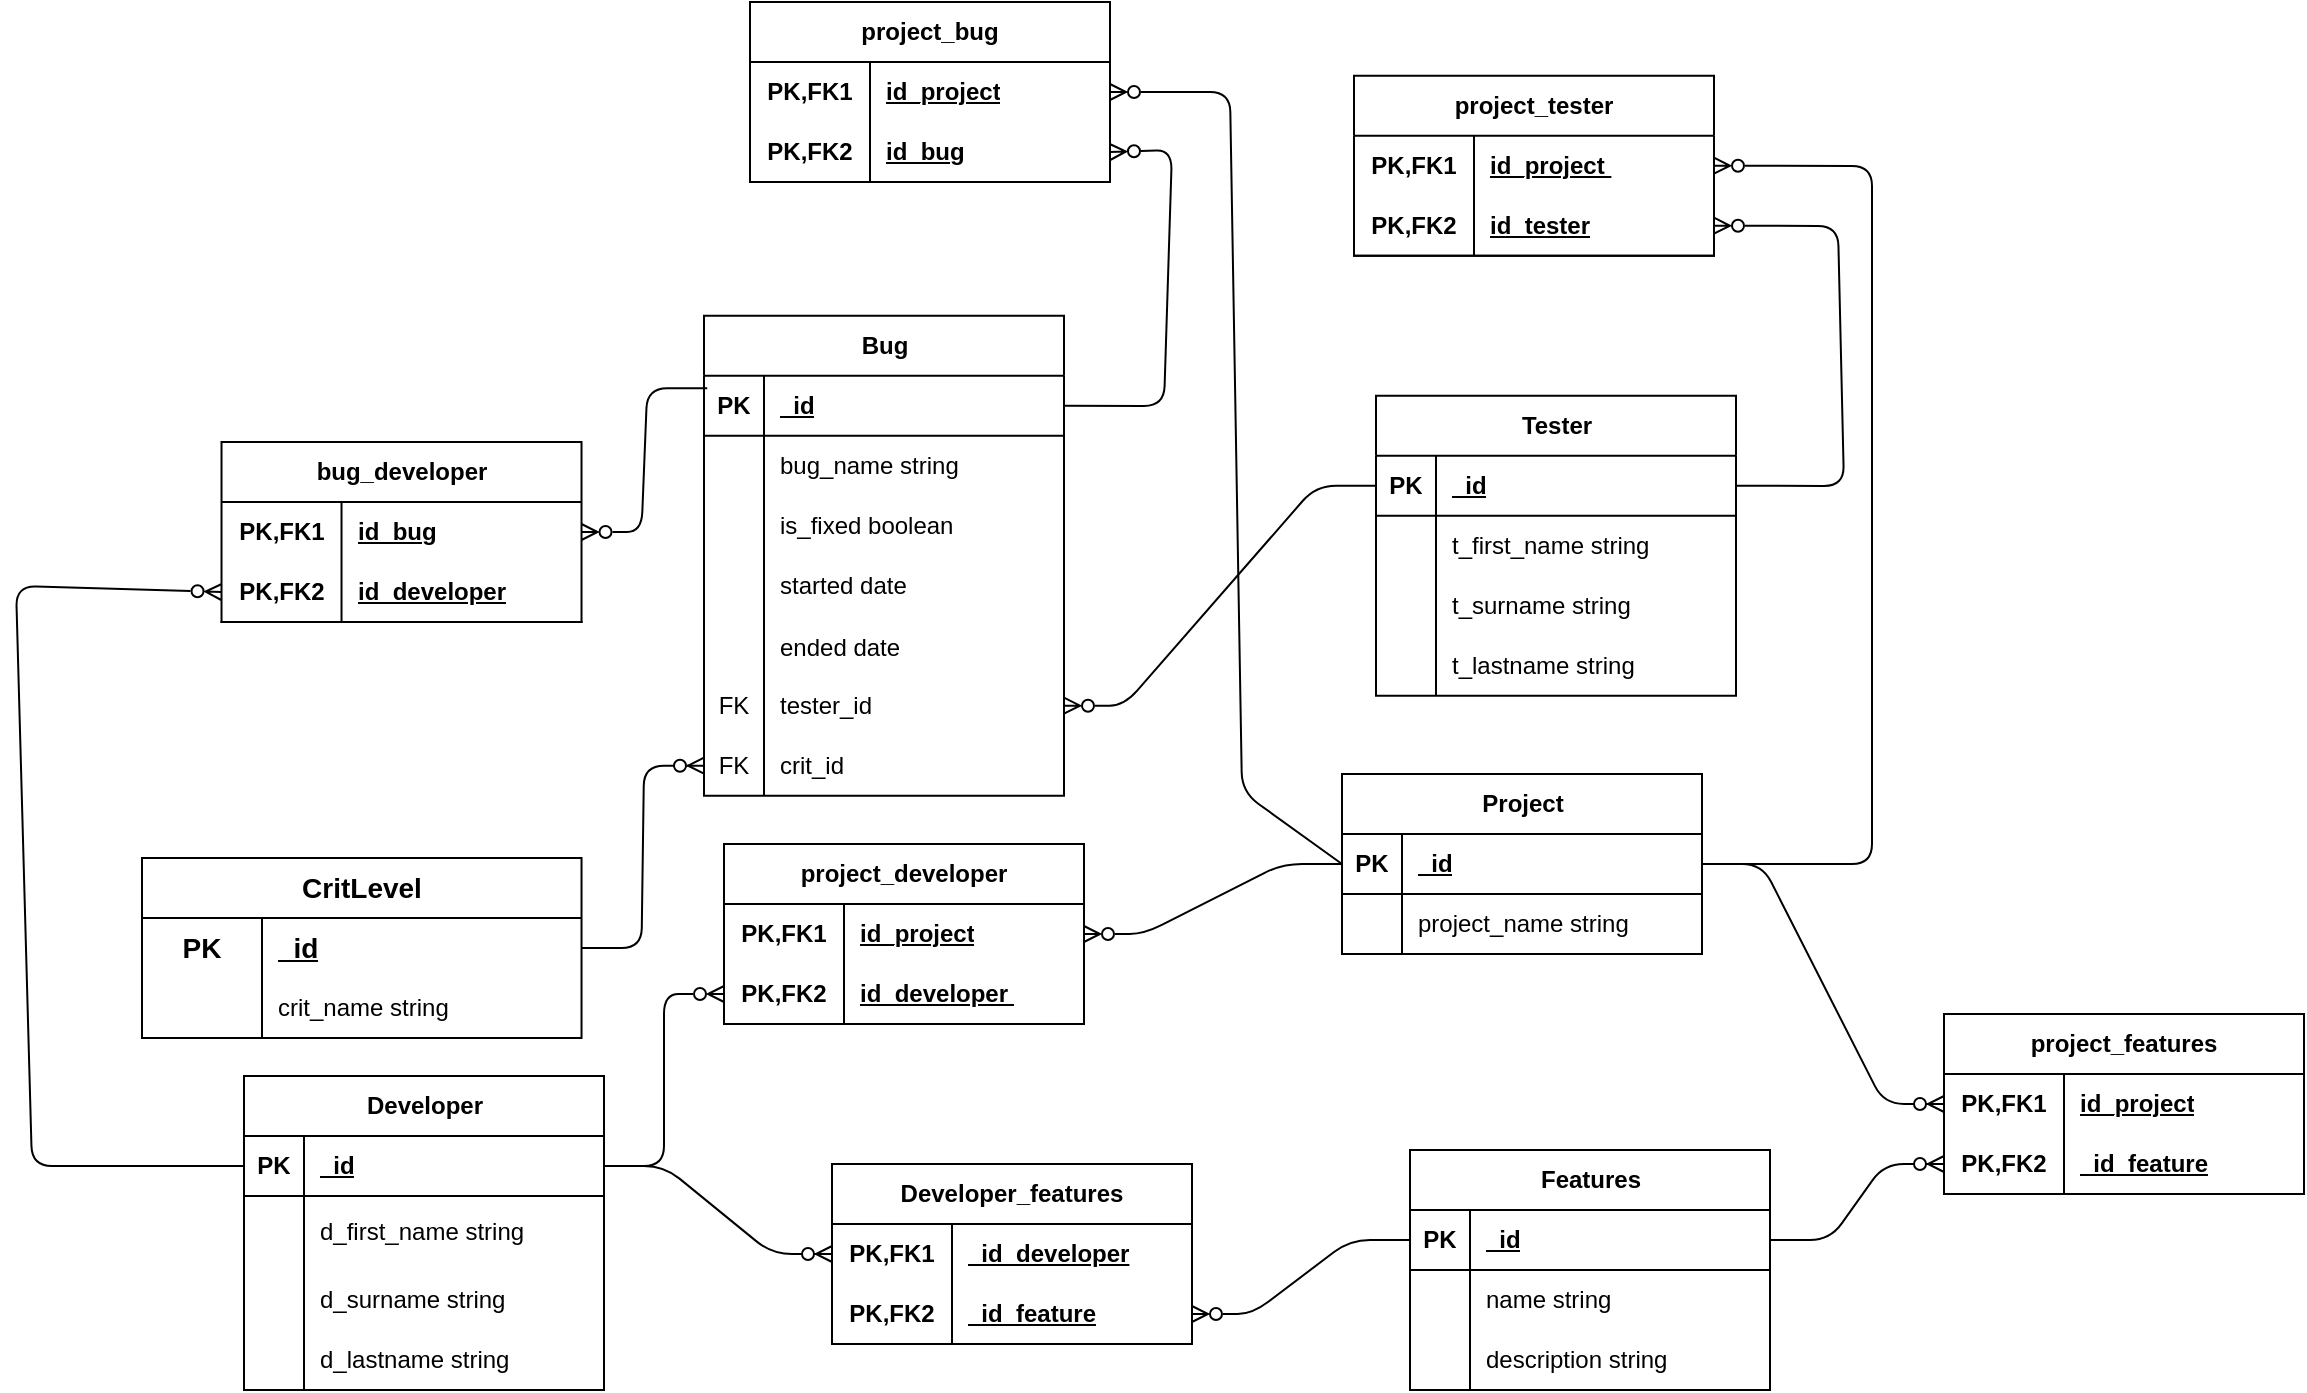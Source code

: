 <mxfile version="23.1.5" type="device">
  <diagram id="R2lEEEUBdFMjLlhIrx00" name="Page-1">
    <mxGraphModel dx="2243" dy="758" grid="0" gridSize="11" guides="1" tooltips="1" connect="1" arrows="1" fold="1" page="1" pageScale="1" pageWidth="850" pageHeight="1100" math="0" shadow="0" extFonts="Permanent Marker^https://fonts.googleapis.com/css?family=Permanent+Marker">
      <root>
        <mxCell id="0" />
        <mxCell id="1" parent="0" />
        <mxCell id="MAnXdEzQtuogghZs_MTk-24" value="Project" style="shape=table;startSize=30;container=1;collapsible=1;childLayout=tableLayout;fixedRows=1;rowLines=0;fontStyle=1;align=center;resizeLast=1;html=1;" parent="1" vertex="1">
          <mxGeometry x="549" y="1192.997" width="180" height="90" as="geometry" />
        </mxCell>
        <mxCell id="MAnXdEzQtuogghZs_MTk-25" value="" style="shape=tableRow;horizontal=0;startSize=0;swimlaneHead=0;swimlaneBody=0;fillColor=none;collapsible=0;dropTarget=0;points=[[0,0.5],[1,0.5]];portConstraint=eastwest;top=0;left=0;right=0;bottom=1;" parent="MAnXdEzQtuogghZs_MTk-24" vertex="1">
          <mxGeometry y="30" width="180" height="30" as="geometry" />
        </mxCell>
        <mxCell id="MAnXdEzQtuogghZs_MTk-26" value="PK" style="shape=partialRectangle;connectable=0;fillColor=none;top=0;left=0;bottom=0;right=0;fontStyle=1;overflow=hidden;whiteSpace=wrap;html=1;" parent="MAnXdEzQtuogghZs_MTk-25" vertex="1">
          <mxGeometry width="30" height="30" as="geometry">
            <mxRectangle width="30" height="30" as="alternateBounds" />
          </mxGeometry>
        </mxCell>
        <mxCell id="MAnXdEzQtuogghZs_MTk-27" value="_id" style="shape=partialRectangle;connectable=0;fillColor=none;top=0;left=0;bottom=0;right=0;align=left;spacingLeft=6;fontStyle=5;overflow=hidden;whiteSpace=wrap;html=1;" parent="MAnXdEzQtuogghZs_MTk-25" vertex="1">
          <mxGeometry x="30" width="150" height="30" as="geometry">
            <mxRectangle width="150" height="30" as="alternateBounds" />
          </mxGeometry>
        </mxCell>
        <mxCell id="MAnXdEzQtuogghZs_MTk-28" value="" style="shape=tableRow;horizontal=0;startSize=0;swimlaneHead=0;swimlaneBody=0;fillColor=none;collapsible=0;dropTarget=0;points=[[0,0.5],[1,0.5]];portConstraint=eastwest;top=0;left=0;right=0;bottom=0;" parent="MAnXdEzQtuogghZs_MTk-24" vertex="1">
          <mxGeometry y="60" width="180" height="30" as="geometry" />
        </mxCell>
        <mxCell id="MAnXdEzQtuogghZs_MTk-29" value="" style="shape=partialRectangle;connectable=0;fillColor=none;top=0;left=0;bottom=0;right=0;editable=1;overflow=hidden;whiteSpace=wrap;html=1;" parent="MAnXdEzQtuogghZs_MTk-28" vertex="1">
          <mxGeometry width="30" height="30" as="geometry">
            <mxRectangle width="30" height="30" as="alternateBounds" />
          </mxGeometry>
        </mxCell>
        <mxCell id="MAnXdEzQtuogghZs_MTk-30" value="project_name string" style="shape=partialRectangle;connectable=0;fillColor=none;top=0;left=0;bottom=0;right=0;align=left;spacingLeft=6;overflow=hidden;whiteSpace=wrap;html=1;" parent="MAnXdEzQtuogghZs_MTk-28" vertex="1">
          <mxGeometry x="30" width="150" height="30" as="geometry">
            <mxRectangle width="150" height="30" as="alternateBounds" />
          </mxGeometry>
        </mxCell>
        <mxCell id="MAnXdEzQtuogghZs_MTk-31" value="Developer" style="shape=table;startSize=30;container=1;collapsible=1;childLayout=tableLayout;fixedRows=1;rowLines=0;fontStyle=1;align=center;resizeLast=1;html=1;" parent="1" vertex="1">
          <mxGeometry y="1343.997" width="180" height="157" as="geometry" />
        </mxCell>
        <mxCell id="MAnXdEzQtuogghZs_MTk-32" value="" style="shape=tableRow;horizontal=0;startSize=0;swimlaneHead=0;swimlaneBody=0;fillColor=none;collapsible=0;dropTarget=0;points=[[0,0.5],[1,0.5]];portConstraint=eastwest;top=0;left=0;right=0;bottom=1;" parent="MAnXdEzQtuogghZs_MTk-31" vertex="1">
          <mxGeometry y="30" width="180" height="30" as="geometry" />
        </mxCell>
        <mxCell id="MAnXdEzQtuogghZs_MTk-33" value="PK" style="shape=partialRectangle;connectable=0;fillColor=none;top=0;left=0;bottom=0;right=0;fontStyle=1;overflow=hidden;whiteSpace=wrap;html=1;" parent="MAnXdEzQtuogghZs_MTk-32" vertex="1">
          <mxGeometry width="30" height="30" as="geometry">
            <mxRectangle width="30" height="30" as="alternateBounds" />
          </mxGeometry>
        </mxCell>
        <mxCell id="MAnXdEzQtuogghZs_MTk-34" value="_id" style="shape=partialRectangle;connectable=0;fillColor=none;top=0;left=0;bottom=0;right=0;align=left;spacingLeft=6;fontStyle=5;overflow=hidden;whiteSpace=wrap;html=1;" parent="MAnXdEzQtuogghZs_MTk-32" vertex="1">
          <mxGeometry x="30" width="150" height="30" as="geometry">
            <mxRectangle width="150" height="30" as="alternateBounds" />
          </mxGeometry>
        </mxCell>
        <mxCell id="MAnXdEzQtuogghZs_MTk-35" value="" style="shape=tableRow;horizontal=0;startSize=0;swimlaneHead=0;swimlaneBody=0;fillColor=none;collapsible=0;dropTarget=0;points=[[0,0.5],[1,0.5]];portConstraint=eastwest;top=0;left=0;right=0;bottom=0;" parent="MAnXdEzQtuogghZs_MTk-31" vertex="1">
          <mxGeometry y="60" width="180" height="37" as="geometry" />
        </mxCell>
        <mxCell id="MAnXdEzQtuogghZs_MTk-36" value="" style="shape=partialRectangle;connectable=0;fillColor=none;top=0;left=0;bottom=0;right=0;editable=1;overflow=hidden;whiteSpace=wrap;html=1;" parent="MAnXdEzQtuogghZs_MTk-35" vertex="1">
          <mxGeometry width="30" height="37" as="geometry">
            <mxRectangle width="30" height="37" as="alternateBounds" />
          </mxGeometry>
        </mxCell>
        <mxCell id="MAnXdEzQtuogghZs_MTk-37" value="d_first_name string" style="shape=partialRectangle;connectable=0;fillColor=none;top=0;left=0;bottom=0;right=0;align=left;spacingLeft=6;overflow=hidden;whiteSpace=wrap;html=1;" parent="MAnXdEzQtuogghZs_MTk-35" vertex="1">
          <mxGeometry x="30" width="150" height="37" as="geometry">
            <mxRectangle width="150" height="37" as="alternateBounds" />
          </mxGeometry>
        </mxCell>
        <mxCell id="MAnXdEzQtuogghZs_MTk-173" value="" style="shape=tableRow;horizontal=0;startSize=0;swimlaneHead=0;swimlaneBody=0;fillColor=none;collapsible=0;dropTarget=0;points=[[0,0.5],[1,0.5]];portConstraint=eastwest;top=0;left=0;right=0;bottom=0;fontFamily=Helvetica;fontSize=12;fontColor=default;" parent="MAnXdEzQtuogghZs_MTk-31" vertex="1">
          <mxGeometry y="97" width="180" height="30" as="geometry" />
        </mxCell>
        <mxCell id="MAnXdEzQtuogghZs_MTk-174" value="" style="shape=partialRectangle;connectable=0;fillColor=none;top=0;left=0;bottom=0;right=0;fontStyle=0;overflow=hidden;whiteSpace=wrap;html=1;fontFamily=Helvetica;fontSize=12;fontColor=default;" parent="MAnXdEzQtuogghZs_MTk-173" vertex="1">
          <mxGeometry width="30" height="30" as="geometry">
            <mxRectangle width="30" height="30" as="alternateBounds" />
          </mxGeometry>
        </mxCell>
        <mxCell id="MAnXdEzQtuogghZs_MTk-175" value="d_surname string" style="shape=partialRectangle;connectable=0;fillColor=none;top=0;left=0;bottom=0;right=0;align=left;spacingLeft=6;fontStyle=0;overflow=hidden;whiteSpace=wrap;html=1;fontFamily=Helvetica;fontSize=12;fontColor=default;" parent="MAnXdEzQtuogghZs_MTk-173" vertex="1">
          <mxGeometry x="30" width="150" height="30" as="geometry">
            <mxRectangle width="150" height="30" as="alternateBounds" />
          </mxGeometry>
        </mxCell>
        <mxCell id="MAnXdEzQtuogghZs_MTk-176" value="" style="shape=tableRow;horizontal=0;startSize=0;swimlaneHead=0;swimlaneBody=0;fillColor=none;collapsible=0;dropTarget=0;points=[[0,0.5],[1,0.5]];portConstraint=eastwest;top=0;left=0;right=0;bottom=0;fontFamily=Helvetica;fontSize=12;fontColor=default;" parent="MAnXdEzQtuogghZs_MTk-31" vertex="1">
          <mxGeometry y="127" width="180" height="30" as="geometry" />
        </mxCell>
        <mxCell id="MAnXdEzQtuogghZs_MTk-177" value="" style="shape=partialRectangle;connectable=0;fillColor=none;top=0;left=0;bottom=0;right=0;fontStyle=0;overflow=hidden;whiteSpace=wrap;html=1;fontFamily=Helvetica;fontSize=12;fontColor=default;" parent="MAnXdEzQtuogghZs_MTk-176" vertex="1">
          <mxGeometry width="30" height="30" as="geometry">
            <mxRectangle width="30" height="30" as="alternateBounds" />
          </mxGeometry>
        </mxCell>
        <mxCell id="MAnXdEzQtuogghZs_MTk-178" value="d_lastname string" style="shape=partialRectangle;connectable=0;fillColor=none;top=0;left=0;bottom=0;right=0;align=left;spacingLeft=6;fontStyle=0;overflow=hidden;whiteSpace=wrap;html=1;fontFamily=Helvetica;fontSize=12;fontColor=default;" parent="MAnXdEzQtuogghZs_MTk-176" vertex="1">
          <mxGeometry x="30" width="150" height="30" as="geometry">
            <mxRectangle width="150" height="30" as="alternateBounds" />
          </mxGeometry>
        </mxCell>
        <mxCell id="MAnXdEzQtuogghZs_MTk-41" value="Tester" style="shape=table;startSize=30;container=1;collapsible=1;childLayout=tableLayout;fixedRows=1;rowLines=0;fontStyle=1;align=center;resizeLast=1;html=1;" parent="1" vertex="1">
          <mxGeometry x="566" y="1003.857" width="180" height="150.071" as="geometry" />
        </mxCell>
        <mxCell id="MAnXdEzQtuogghZs_MTk-42" value="" style="shape=tableRow;horizontal=0;startSize=0;swimlaneHead=0;swimlaneBody=0;fillColor=none;collapsible=0;dropTarget=0;points=[[0,0.5],[1,0.5]];portConstraint=eastwest;top=0;left=0;right=0;bottom=1;" parent="MAnXdEzQtuogghZs_MTk-41" vertex="1">
          <mxGeometry y="30" width="180" height="30" as="geometry" />
        </mxCell>
        <mxCell id="MAnXdEzQtuogghZs_MTk-43" value="PK" style="shape=partialRectangle;connectable=0;fillColor=none;top=0;left=0;bottom=0;right=0;fontStyle=1;overflow=hidden;whiteSpace=wrap;html=1;" parent="MAnXdEzQtuogghZs_MTk-42" vertex="1">
          <mxGeometry width="30" height="30" as="geometry">
            <mxRectangle width="30" height="30" as="alternateBounds" />
          </mxGeometry>
        </mxCell>
        <mxCell id="MAnXdEzQtuogghZs_MTk-44" value="_id" style="shape=partialRectangle;connectable=0;fillColor=none;top=0;left=0;bottom=0;right=0;align=left;spacingLeft=6;fontStyle=5;overflow=hidden;whiteSpace=wrap;html=1;" parent="MAnXdEzQtuogghZs_MTk-42" vertex="1">
          <mxGeometry x="30" width="150" height="30" as="geometry">
            <mxRectangle width="150" height="30" as="alternateBounds" />
          </mxGeometry>
        </mxCell>
        <mxCell id="MAnXdEzQtuogghZs_MTk-45" value="" style="shape=tableRow;horizontal=0;startSize=0;swimlaneHead=0;swimlaneBody=0;fillColor=none;collapsible=0;dropTarget=0;points=[[0,0.5],[1,0.5]];portConstraint=eastwest;top=0;left=0;right=0;bottom=0;" parent="MAnXdEzQtuogghZs_MTk-41" vertex="1">
          <mxGeometry y="60" width="180" height="30" as="geometry" />
        </mxCell>
        <mxCell id="MAnXdEzQtuogghZs_MTk-46" value="" style="shape=partialRectangle;connectable=0;fillColor=none;top=0;left=0;bottom=0;right=0;editable=1;overflow=hidden;whiteSpace=wrap;html=1;" parent="MAnXdEzQtuogghZs_MTk-45" vertex="1">
          <mxGeometry width="30" height="30" as="geometry">
            <mxRectangle width="30" height="30" as="alternateBounds" />
          </mxGeometry>
        </mxCell>
        <mxCell id="MAnXdEzQtuogghZs_MTk-47" value="t_first_name string" style="shape=partialRectangle;connectable=0;fillColor=none;top=0;left=0;bottom=0;right=0;align=left;spacingLeft=6;overflow=hidden;whiteSpace=wrap;html=1;" parent="MAnXdEzQtuogghZs_MTk-45" vertex="1">
          <mxGeometry x="30" width="150" height="30" as="geometry">
            <mxRectangle width="150" height="30" as="alternateBounds" />
          </mxGeometry>
        </mxCell>
        <mxCell id="MAnXdEzQtuogghZs_MTk-183" value="" style="shape=tableRow;horizontal=0;startSize=0;swimlaneHead=0;swimlaneBody=0;fillColor=none;collapsible=0;dropTarget=0;points=[[0,0.5],[1,0.5]];portConstraint=eastwest;top=0;left=0;right=0;bottom=0;fontFamily=Helvetica;fontSize=12;fontColor=default;" parent="MAnXdEzQtuogghZs_MTk-41" vertex="1">
          <mxGeometry y="90" width="180" height="30" as="geometry" />
        </mxCell>
        <mxCell id="MAnXdEzQtuogghZs_MTk-184" value="" style="shape=partialRectangle;connectable=0;fillColor=none;top=0;left=0;bottom=0;right=0;fontStyle=0;overflow=hidden;whiteSpace=wrap;html=1;fontFamily=Helvetica;fontSize=12;fontColor=default;" parent="MAnXdEzQtuogghZs_MTk-183" vertex="1">
          <mxGeometry width="30" height="30" as="geometry">
            <mxRectangle width="30" height="30" as="alternateBounds" />
          </mxGeometry>
        </mxCell>
        <mxCell id="MAnXdEzQtuogghZs_MTk-185" value="t_surname string" style="shape=partialRectangle;connectable=0;fillColor=none;top=0;left=0;bottom=0;right=0;align=left;spacingLeft=6;fontStyle=0;overflow=hidden;whiteSpace=wrap;html=1;fontFamily=Helvetica;fontSize=12;fontColor=default;" parent="MAnXdEzQtuogghZs_MTk-183" vertex="1">
          <mxGeometry x="30" width="150" height="30" as="geometry">
            <mxRectangle width="150" height="30" as="alternateBounds" />
          </mxGeometry>
        </mxCell>
        <mxCell id="MAnXdEzQtuogghZs_MTk-190" value="" style="shape=tableRow;horizontal=0;startSize=0;swimlaneHead=0;swimlaneBody=0;fillColor=none;collapsible=0;dropTarget=0;points=[[0,0.5],[1,0.5]];portConstraint=eastwest;top=0;left=0;right=0;bottom=0;fontFamily=Helvetica;fontSize=12;fontColor=default;" parent="MAnXdEzQtuogghZs_MTk-41" vertex="1">
          <mxGeometry y="120" width="180" height="30" as="geometry" />
        </mxCell>
        <mxCell id="MAnXdEzQtuogghZs_MTk-191" value="" style="shape=partialRectangle;connectable=0;fillColor=none;top=0;left=0;bottom=0;right=0;fontStyle=0;overflow=hidden;whiteSpace=wrap;html=1;fontFamily=Helvetica;fontSize=12;fontColor=default;" parent="MAnXdEzQtuogghZs_MTk-190" vertex="1">
          <mxGeometry width="30" height="30" as="geometry">
            <mxRectangle width="30" height="30" as="alternateBounds" />
          </mxGeometry>
        </mxCell>
        <mxCell id="MAnXdEzQtuogghZs_MTk-192" value="t_lastname string" style="shape=partialRectangle;connectable=0;fillColor=none;top=0;left=0;bottom=0;right=0;align=left;spacingLeft=6;fontStyle=0;overflow=hidden;whiteSpace=wrap;html=1;fontFamily=Helvetica;fontSize=12;fontColor=default;" parent="MAnXdEzQtuogghZs_MTk-190" vertex="1">
          <mxGeometry x="30" width="150" height="30" as="geometry">
            <mxRectangle width="150" height="30" as="alternateBounds" />
          </mxGeometry>
        </mxCell>
        <mxCell id="MAnXdEzQtuogghZs_MTk-51" value="Bug" style="shape=table;startSize=30;container=1;collapsible=1;childLayout=tableLayout;fixedRows=1;rowLines=0;fontStyle=1;align=center;resizeLast=1;html=1;" parent="1" vertex="1">
          <mxGeometry x="230" y="963.857" width="180" height="240" as="geometry" />
        </mxCell>
        <mxCell id="MAnXdEzQtuogghZs_MTk-52" value="" style="shape=tableRow;horizontal=0;startSize=0;swimlaneHead=0;swimlaneBody=0;fillColor=none;collapsible=0;dropTarget=0;points=[[0,0.5],[1,0.5]];portConstraint=eastwest;top=0;left=0;right=0;bottom=1;" parent="MAnXdEzQtuogghZs_MTk-51" vertex="1">
          <mxGeometry y="30" width="180" height="30" as="geometry" />
        </mxCell>
        <mxCell id="MAnXdEzQtuogghZs_MTk-53" value="PK" style="shape=partialRectangle;connectable=0;fillColor=none;top=0;left=0;bottom=0;right=0;fontStyle=1;overflow=hidden;whiteSpace=wrap;html=1;" parent="MAnXdEzQtuogghZs_MTk-52" vertex="1">
          <mxGeometry width="30" height="30" as="geometry">
            <mxRectangle width="30" height="30" as="alternateBounds" />
          </mxGeometry>
        </mxCell>
        <mxCell id="MAnXdEzQtuogghZs_MTk-54" value="_id" style="shape=partialRectangle;connectable=0;fillColor=none;top=0;left=0;bottom=0;right=0;align=left;spacingLeft=6;fontStyle=5;overflow=hidden;whiteSpace=wrap;html=1;" parent="MAnXdEzQtuogghZs_MTk-52" vertex="1">
          <mxGeometry x="30" width="150" height="30" as="geometry">
            <mxRectangle width="150" height="30" as="alternateBounds" />
          </mxGeometry>
        </mxCell>
        <mxCell id="MAnXdEzQtuogghZs_MTk-55" value="" style="shape=tableRow;horizontal=0;startSize=0;swimlaneHead=0;swimlaneBody=0;fillColor=none;collapsible=0;dropTarget=0;points=[[0,0.5],[1,0.5]];portConstraint=eastwest;top=0;left=0;right=0;bottom=0;" parent="MAnXdEzQtuogghZs_MTk-51" vertex="1">
          <mxGeometry y="60" width="180" height="30" as="geometry" />
        </mxCell>
        <mxCell id="MAnXdEzQtuogghZs_MTk-56" value="" style="shape=partialRectangle;connectable=0;fillColor=none;top=0;left=0;bottom=0;right=0;editable=1;overflow=hidden;whiteSpace=wrap;html=1;" parent="MAnXdEzQtuogghZs_MTk-55" vertex="1">
          <mxGeometry width="30" height="30" as="geometry">
            <mxRectangle width="30" height="30" as="alternateBounds" />
          </mxGeometry>
        </mxCell>
        <mxCell id="MAnXdEzQtuogghZs_MTk-57" value="bug_name string" style="shape=partialRectangle;connectable=0;fillColor=none;top=0;left=0;bottom=0;right=0;align=left;spacingLeft=6;overflow=hidden;whiteSpace=wrap;html=1;" parent="MAnXdEzQtuogghZs_MTk-55" vertex="1">
          <mxGeometry x="30" width="150" height="30" as="geometry">
            <mxRectangle width="150" height="30" as="alternateBounds" />
          </mxGeometry>
        </mxCell>
        <mxCell id="MAnXdEzQtuogghZs_MTk-58" value="" style="shape=tableRow;horizontal=0;startSize=0;swimlaneHead=0;swimlaneBody=0;fillColor=none;collapsible=0;dropTarget=0;points=[[0,0.5],[1,0.5]];portConstraint=eastwest;top=0;left=0;right=0;bottom=0;" parent="MAnXdEzQtuogghZs_MTk-51" vertex="1">
          <mxGeometry y="90" width="180" height="30" as="geometry" />
        </mxCell>
        <mxCell id="MAnXdEzQtuogghZs_MTk-59" value="" style="shape=partialRectangle;connectable=0;fillColor=none;top=0;left=0;bottom=0;right=0;editable=1;overflow=hidden;whiteSpace=wrap;html=1;" parent="MAnXdEzQtuogghZs_MTk-58" vertex="1">
          <mxGeometry width="30" height="30" as="geometry">
            <mxRectangle width="30" height="30" as="alternateBounds" />
          </mxGeometry>
        </mxCell>
        <mxCell id="MAnXdEzQtuogghZs_MTk-60" value="is_fixed boolean" style="shape=partialRectangle;connectable=0;fillColor=none;top=0;left=0;bottom=0;right=0;align=left;spacingLeft=6;overflow=hidden;whiteSpace=wrap;html=1;" parent="MAnXdEzQtuogghZs_MTk-58" vertex="1">
          <mxGeometry x="30" width="150" height="30" as="geometry">
            <mxRectangle width="150" height="30" as="alternateBounds" />
          </mxGeometry>
        </mxCell>
        <mxCell id="MAnXdEzQtuogghZs_MTk-61" value="" style="shape=tableRow;horizontal=0;startSize=0;swimlaneHead=0;swimlaneBody=0;fillColor=none;collapsible=0;dropTarget=0;points=[[0,0.5],[1,0.5]];portConstraint=eastwest;top=0;left=0;right=0;bottom=0;" parent="MAnXdEzQtuogghZs_MTk-51" vertex="1">
          <mxGeometry y="120" width="180" height="30" as="geometry" />
        </mxCell>
        <mxCell id="MAnXdEzQtuogghZs_MTk-62" value="" style="shape=partialRectangle;connectable=0;fillColor=none;top=0;left=0;bottom=0;right=0;editable=1;overflow=hidden;whiteSpace=wrap;html=1;" parent="MAnXdEzQtuogghZs_MTk-61" vertex="1">
          <mxGeometry width="30" height="30" as="geometry">
            <mxRectangle width="30" height="30" as="alternateBounds" />
          </mxGeometry>
        </mxCell>
        <mxCell id="MAnXdEzQtuogghZs_MTk-63" value="started date" style="shape=partialRectangle;connectable=0;fillColor=none;top=0;left=0;bottom=0;right=0;align=left;spacingLeft=6;overflow=hidden;whiteSpace=wrap;html=1;" parent="MAnXdEzQtuogghZs_MTk-61" vertex="1">
          <mxGeometry x="30" width="150" height="30" as="geometry">
            <mxRectangle width="150" height="30" as="alternateBounds" />
          </mxGeometry>
        </mxCell>
        <mxCell id="MAnXdEzQtuogghZs_MTk-64" value="" style="shape=tableRow;horizontal=0;startSize=0;swimlaneHead=0;swimlaneBody=0;fillColor=none;collapsible=0;dropTarget=0;points=[[0,0.5],[1,0.5]];portConstraint=eastwest;top=0;left=0;right=0;bottom=0;" parent="MAnXdEzQtuogghZs_MTk-51" vertex="1">
          <mxGeometry y="150" width="180" height="30" as="geometry" />
        </mxCell>
        <mxCell id="MAnXdEzQtuogghZs_MTk-65" value="" style="shape=partialRectangle;connectable=0;fillColor=none;top=0;left=0;bottom=0;right=0;editable=1;overflow=hidden;" parent="MAnXdEzQtuogghZs_MTk-64" vertex="1">
          <mxGeometry width="30" height="30" as="geometry">
            <mxRectangle width="30" height="30" as="alternateBounds" />
          </mxGeometry>
        </mxCell>
        <mxCell id="MAnXdEzQtuogghZs_MTk-66" value="ended date" style="shape=partialRectangle;connectable=0;fillColor=none;top=0;left=0;bottom=0;right=0;align=left;spacingLeft=6;overflow=hidden;" parent="MAnXdEzQtuogghZs_MTk-64" vertex="1">
          <mxGeometry x="30" width="150" height="30" as="geometry">
            <mxRectangle width="150" height="30" as="alternateBounds" />
          </mxGeometry>
        </mxCell>
        <mxCell id="MAnXdEzQtuogghZs_MTk-67" value="" style="shape=tableRow;horizontal=0;startSize=0;swimlaneHead=0;swimlaneBody=0;fillColor=none;collapsible=0;dropTarget=0;points=[[0,0.5],[1,0.5]];portConstraint=eastwest;top=0;left=0;right=0;bottom=0;" parent="MAnXdEzQtuogghZs_MTk-51" vertex="1">
          <mxGeometry y="180" width="180" height="30" as="geometry" />
        </mxCell>
        <mxCell id="MAnXdEzQtuogghZs_MTk-68" value="FK" style="shape=partialRectangle;connectable=0;fillColor=none;top=0;left=0;bottom=0;right=0;fontStyle=0;overflow=hidden;whiteSpace=wrap;html=1;" parent="MAnXdEzQtuogghZs_MTk-67" vertex="1">
          <mxGeometry width="30" height="30" as="geometry">
            <mxRectangle width="30" height="30" as="alternateBounds" />
          </mxGeometry>
        </mxCell>
        <mxCell id="MAnXdEzQtuogghZs_MTk-69" value="tester_id" style="shape=partialRectangle;connectable=0;fillColor=none;top=0;left=0;bottom=0;right=0;align=left;spacingLeft=6;fontStyle=0;overflow=hidden;whiteSpace=wrap;html=1;" parent="MAnXdEzQtuogghZs_MTk-67" vertex="1">
          <mxGeometry x="30" width="150" height="30" as="geometry">
            <mxRectangle width="150" height="30" as="alternateBounds" />
          </mxGeometry>
        </mxCell>
        <mxCell id="MAnXdEzQtuogghZs_MTk-76" value="" style="shape=tableRow;horizontal=0;startSize=0;swimlaneHead=0;swimlaneBody=0;fillColor=none;collapsible=0;dropTarget=0;points=[[0,0.5],[1,0.5]];portConstraint=eastwest;top=0;left=0;right=0;bottom=0;" parent="MAnXdEzQtuogghZs_MTk-51" vertex="1">
          <mxGeometry y="210" width="180" height="30" as="geometry" />
        </mxCell>
        <mxCell id="MAnXdEzQtuogghZs_MTk-77" value="FK" style="shape=partialRectangle;connectable=0;fillColor=none;top=0;left=0;bottom=0;right=0;fontStyle=0;overflow=hidden;whiteSpace=wrap;html=1;" parent="MAnXdEzQtuogghZs_MTk-76" vertex="1">
          <mxGeometry width="30" height="30" as="geometry">
            <mxRectangle width="30" height="30" as="alternateBounds" />
          </mxGeometry>
        </mxCell>
        <mxCell id="MAnXdEzQtuogghZs_MTk-78" value="crit_id&amp;nbsp;" style="shape=partialRectangle;connectable=0;fillColor=none;top=0;left=0;bottom=0;right=0;align=left;spacingLeft=6;fontStyle=0;overflow=hidden;whiteSpace=wrap;html=1;" parent="MAnXdEzQtuogghZs_MTk-76" vertex="1">
          <mxGeometry x="30" width="150" height="30" as="geometry">
            <mxRectangle width="150" height="30" as="alternateBounds" />
          </mxGeometry>
        </mxCell>
        <mxCell id="MAnXdEzQtuogghZs_MTk-79" value="CritLevel" style="shape=table;startSize=30;container=1;collapsible=1;childLayout=tableLayout;fixedRows=1;rowLines=0;fontStyle=1;align=center;resizeLast=1;html=1;whiteSpace=wrap;fontSize=14;" parent="1" vertex="1">
          <mxGeometry x="-51" y="1234.997" width="219.765" height="90" as="geometry" />
        </mxCell>
        <mxCell id="MAnXdEzQtuogghZs_MTk-80" value="" style="shape=tableRow;horizontal=0;startSize=0;swimlaneHead=0;swimlaneBody=0;fillColor=none;collapsible=0;dropTarget=0;points=[[0,0.5],[1,0.5]];portConstraint=eastwest;top=0;left=0;right=0;bottom=0;html=1;" parent="MAnXdEzQtuogghZs_MTk-79" vertex="1">
          <mxGeometry y="30" width="219.765" height="30" as="geometry" />
        </mxCell>
        <mxCell id="MAnXdEzQtuogghZs_MTk-81" value="PK" style="shape=partialRectangle;connectable=0;fillColor=none;top=0;left=0;bottom=0;right=0;fontStyle=1;overflow=hidden;html=1;whiteSpace=wrap;fontSize=14;" parent="MAnXdEzQtuogghZs_MTk-80" vertex="1">
          <mxGeometry width="60" height="30" as="geometry">
            <mxRectangle width="60" height="30" as="alternateBounds" />
          </mxGeometry>
        </mxCell>
        <mxCell id="MAnXdEzQtuogghZs_MTk-82" value="_id" style="shape=partialRectangle;connectable=0;fillColor=none;top=0;left=0;bottom=0;right=0;align=left;spacingLeft=6;fontStyle=5;overflow=hidden;html=1;whiteSpace=wrap;fontSize=14;" parent="MAnXdEzQtuogghZs_MTk-80" vertex="1">
          <mxGeometry x="60" width="159.765" height="30" as="geometry">
            <mxRectangle width="159.765" height="30" as="alternateBounds" />
          </mxGeometry>
        </mxCell>
        <mxCell id="MAnXdEzQtuogghZs_MTk-92" value="" style="shape=tableRow;horizontal=0;startSize=0;swimlaneHead=0;swimlaneBody=0;fillColor=none;collapsible=0;dropTarget=0;points=[[0,0.5],[1,0.5]];portConstraint=eastwest;top=0;left=0;right=0;bottom=0;" parent="MAnXdEzQtuogghZs_MTk-79" vertex="1">
          <mxGeometry y="60" width="219.765" height="30" as="geometry" />
        </mxCell>
        <mxCell id="MAnXdEzQtuogghZs_MTk-93" value="" style="shape=partialRectangle;connectable=0;fillColor=none;top=0;left=0;bottom=0;right=0;fontStyle=0;overflow=hidden;whiteSpace=wrap;html=1;" parent="MAnXdEzQtuogghZs_MTk-92" vertex="1">
          <mxGeometry width="60" height="30" as="geometry">
            <mxRectangle width="60" height="30" as="alternateBounds" />
          </mxGeometry>
        </mxCell>
        <mxCell id="MAnXdEzQtuogghZs_MTk-94" value="crit_name string" style="shape=partialRectangle;connectable=0;fillColor=none;top=0;left=0;bottom=0;right=0;align=left;spacingLeft=6;fontStyle=0;overflow=hidden;whiteSpace=wrap;html=1;" parent="MAnXdEzQtuogghZs_MTk-92" vertex="1">
          <mxGeometry x="60" width="159.765" height="30" as="geometry">
            <mxRectangle width="159.765" height="30" as="alternateBounds" />
          </mxGeometry>
        </mxCell>
        <mxCell id="MAnXdEzQtuogghZs_MTk-85" value="" style="edgeStyle=entityRelationEdgeStyle;fontSize=12;html=1;endArrow=ERzeroToMany;endFill=1;rounded=1;entryX=0;entryY=0.5;entryDx=0;entryDy=0;exitX=1;exitY=0.5;exitDx=0;exitDy=0;" parent="1" source="MAnXdEzQtuogghZs_MTk-80" target="MAnXdEzQtuogghZs_MTk-76" edge="1">
          <mxGeometry width="100" height="100" relative="1" as="geometry">
            <mxPoint x="153" y="1401.857" as="sourcePoint" />
            <mxPoint x="253" y="1301.857" as="targetPoint" />
          </mxGeometry>
        </mxCell>
        <mxCell id="MAnXdEzQtuogghZs_MTk-108" value="project_developer" style="shape=table;startSize=30;container=1;collapsible=1;childLayout=tableLayout;fixedRows=1;rowLines=0;fontStyle=1;align=center;resizeLast=1;html=1;whiteSpace=wrap;" parent="1" vertex="1">
          <mxGeometry x="240" y="1228" width="180" height="90" as="geometry" />
        </mxCell>
        <mxCell id="MAnXdEzQtuogghZs_MTk-109" value="" style="shape=tableRow;horizontal=0;startSize=0;swimlaneHead=0;swimlaneBody=0;fillColor=none;collapsible=0;dropTarget=0;points=[[0,0.5],[1,0.5]];portConstraint=eastwest;top=0;left=0;right=0;bottom=0;html=1;" parent="MAnXdEzQtuogghZs_MTk-108" vertex="1">
          <mxGeometry y="30" width="180" height="30" as="geometry" />
        </mxCell>
        <mxCell id="MAnXdEzQtuogghZs_MTk-110" value="PK,FK1" style="shape=partialRectangle;connectable=0;fillColor=none;top=0;left=0;bottom=0;right=0;fontStyle=1;overflow=hidden;html=1;whiteSpace=wrap;" parent="MAnXdEzQtuogghZs_MTk-109" vertex="1">
          <mxGeometry width="60" height="30" as="geometry">
            <mxRectangle width="60" height="30" as="alternateBounds" />
          </mxGeometry>
        </mxCell>
        <mxCell id="MAnXdEzQtuogghZs_MTk-111" value="id_project" style="shape=partialRectangle;connectable=0;fillColor=none;top=0;left=0;bottom=0;right=0;align=left;spacingLeft=6;fontStyle=5;overflow=hidden;html=1;whiteSpace=wrap;" parent="MAnXdEzQtuogghZs_MTk-109" vertex="1">
          <mxGeometry x="60" width="120" height="30" as="geometry">
            <mxRectangle width="120" height="30" as="alternateBounds" />
          </mxGeometry>
        </mxCell>
        <mxCell id="MAnXdEzQtuogghZs_MTk-112" value="" style="shape=tableRow;horizontal=0;startSize=0;swimlaneHead=0;swimlaneBody=0;fillColor=none;collapsible=0;dropTarget=0;points=[[0,0.5],[1,0.5]];portConstraint=eastwest;top=0;left=0;right=0;bottom=1;html=1;" parent="MAnXdEzQtuogghZs_MTk-108" vertex="1">
          <mxGeometry y="60" width="180" height="30" as="geometry" />
        </mxCell>
        <mxCell id="MAnXdEzQtuogghZs_MTk-113" value="PK,FK2" style="shape=partialRectangle;connectable=0;fillColor=none;top=0;left=0;bottom=0;right=0;fontStyle=1;overflow=hidden;html=1;whiteSpace=wrap;" parent="MAnXdEzQtuogghZs_MTk-112" vertex="1">
          <mxGeometry width="60" height="30" as="geometry">
            <mxRectangle width="60" height="30" as="alternateBounds" />
          </mxGeometry>
        </mxCell>
        <mxCell id="MAnXdEzQtuogghZs_MTk-114" value="id_developer&amp;nbsp;" style="shape=partialRectangle;connectable=0;fillColor=none;top=0;left=0;bottom=0;right=0;align=left;spacingLeft=6;fontStyle=5;overflow=hidden;html=1;whiteSpace=wrap;" parent="MAnXdEzQtuogghZs_MTk-112" vertex="1">
          <mxGeometry x="60" width="120" height="30" as="geometry">
            <mxRectangle width="120" height="30" as="alternateBounds" />
          </mxGeometry>
        </mxCell>
        <mxCell id="MAnXdEzQtuogghZs_MTk-121" value="bug_developer" style="shape=table;startSize=30;container=1;collapsible=1;childLayout=tableLayout;fixedRows=1;rowLines=0;fontStyle=1;align=center;resizeLast=1;html=1;whiteSpace=wrap;" parent="1" vertex="1">
          <mxGeometry x="-11.24" y="1027.0" width="180" height="90" as="geometry" />
        </mxCell>
        <mxCell id="MAnXdEzQtuogghZs_MTk-122" value="" style="shape=tableRow;horizontal=0;startSize=0;swimlaneHead=0;swimlaneBody=0;fillColor=none;collapsible=0;dropTarget=0;points=[[0,0.5],[1,0.5]];portConstraint=eastwest;top=0;left=0;right=0;bottom=0;html=1;" parent="MAnXdEzQtuogghZs_MTk-121" vertex="1">
          <mxGeometry y="30" width="180" height="30" as="geometry" />
        </mxCell>
        <mxCell id="MAnXdEzQtuogghZs_MTk-123" value="PK,FK1" style="shape=partialRectangle;connectable=0;fillColor=none;top=0;left=0;bottom=0;right=0;fontStyle=1;overflow=hidden;html=1;whiteSpace=wrap;" parent="MAnXdEzQtuogghZs_MTk-122" vertex="1">
          <mxGeometry width="60" height="30" as="geometry">
            <mxRectangle width="60" height="30" as="alternateBounds" />
          </mxGeometry>
        </mxCell>
        <mxCell id="MAnXdEzQtuogghZs_MTk-124" value="id_bug" style="shape=partialRectangle;connectable=0;fillColor=none;top=0;left=0;bottom=0;right=0;align=left;spacingLeft=6;fontStyle=5;overflow=hidden;html=1;whiteSpace=wrap;" parent="MAnXdEzQtuogghZs_MTk-122" vertex="1">
          <mxGeometry x="60" width="120" height="30" as="geometry">
            <mxRectangle width="120" height="30" as="alternateBounds" />
          </mxGeometry>
        </mxCell>
        <mxCell id="MAnXdEzQtuogghZs_MTk-125" value="" style="shape=tableRow;horizontal=0;startSize=0;swimlaneHead=0;swimlaneBody=0;fillColor=none;collapsible=0;dropTarget=0;points=[[0,0.5],[1,0.5]];portConstraint=eastwest;top=0;left=0;right=0;bottom=1;html=1;" parent="MAnXdEzQtuogghZs_MTk-121" vertex="1">
          <mxGeometry y="60" width="180" height="30" as="geometry" />
        </mxCell>
        <mxCell id="MAnXdEzQtuogghZs_MTk-126" value="PK,FK2" style="shape=partialRectangle;connectable=0;fillColor=none;top=0;left=0;bottom=0;right=0;fontStyle=1;overflow=hidden;html=1;whiteSpace=wrap;" parent="MAnXdEzQtuogghZs_MTk-125" vertex="1">
          <mxGeometry width="60" height="30" as="geometry">
            <mxRectangle width="60" height="30" as="alternateBounds" />
          </mxGeometry>
        </mxCell>
        <mxCell id="MAnXdEzQtuogghZs_MTk-127" value="id_developer" style="shape=partialRectangle;connectable=0;fillColor=none;top=0;left=0;bottom=0;right=0;align=left;spacingLeft=6;fontStyle=5;overflow=hidden;html=1;whiteSpace=wrap;" parent="MAnXdEzQtuogghZs_MTk-125" vertex="1">
          <mxGeometry x="60" width="120" height="30" as="geometry">
            <mxRectangle width="120" height="30" as="alternateBounds" />
          </mxGeometry>
        </mxCell>
        <mxCell id="MAnXdEzQtuogghZs_MTk-134" value="project_tester" style="shape=table;startSize=30;container=1;collapsible=1;childLayout=tableLayout;fixedRows=1;rowLines=0;fontStyle=1;align=center;resizeLast=1;html=1;whiteSpace=wrap;" parent="1" vertex="1">
          <mxGeometry x="555" y="843.86" width="180" height="90" as="geometry" />
        </mxCell>
        <mxCell id="MAnXdEzQtuogghZs_MTk-135" value="" style="shape=tableRow;horizontal=0;startSize=0;swimlaneHead=0;swimlaneBody=0;fillColor=none;collapsible=0;dropTarget=0;points=[[0,0.5],[1,0.5]];portConstraint=eastwest;top=0;left=0;right=0;bottom=0;html=1;" parent="MAnXdEzQtuogghZs_MTk-134" vertex="1">
          <mxGeometry y="30" width="180" height="30" as="geometry" />
        </mxCell>
        <mxCell id="MAnXdEzQtuogghZs_MTk-136" value="PK,FK1" style="shape=partialRectangle;connectable=0;fillColor=none;top=0;left=0;bottom=0;right=0;fontStyle=1;overflow=hidden;html=1;whiteSpace=wrap;" parent="MAnXdEzQtuogghZs_MTk-135" vertex="1">
          <mxGeometry width="60" height="30" as="geometry">
            <mxRectangle width="60" height="30" as="alternateBounds" />
          </mxGeometry>
        </mxCell>
        <mxCell id="MAnXdEzQtuogghZs_MTk-137" value="id_project&amp;nbsp;" style="shape=partialRectangle;connectable=0;fillColor=none;top=0;left=0;bottom=0;right=0;align=left;spacingLeft=6;fontStyle=5;overflow=hidden;html=1;whiteSpace=wrap;" parent="MAnXdEzQtuogghZs_MTk-135" vertex="1">
          <mxGeometry x="60" width="120" height="30" as="geometry">
            <mxRectangle width="120" height="30" as="alternateBounds" />
          </mxGeometry>
        </mxCell>
        <mxCell id="MAnXdEzQtuogghZs_MTk-138" value="" style="shape=tableRow;horizontal=0;startSize=0;swimlaneHead=0;swimlaneBody=0;fillColor=none;collapsible=0;dropTarget=0;points=[[0,0.5],[1,0.5]];portConstraint=eastwest;top=0;left=0;right=0;bottom=1;html=1;" parent="MAnXdEzQtuogghZs_MTk-134" vertex="1">
          <mxGeometry y="60" width="180" height="30" as="geometry" />
        </mxCell>
        <mxCell id="MAnXdEzQtuogghZs_MTk-139" value="PK,FK2" style="shape=partialRectangle;connectable=0;fillColor=none;top=0;left=0;bottom=0;right=0;fontStyle=1;overflow=hidden;html=1;whiteSpace=wrap;" parent="MAnXdEzQtuogghZs_MTk-138" vertex="1">
          <mxGeometry width="60" height="30" as="geometry">
            <mxRectangle width="60" height="30" as="alternateBounds" />
          </mxGeometry>
        </mxCell>
        <mxCell id="MAnXdEzQtuogghZs_MTk-140" value="id_tester" style="shape=partialRectangle;connectable=0;fillColor=none;top=0;left=0;bottom=0;right=0;align=left;spacingLeft=6;fontStyle=5;overflow=hidden;html=1;whiteSpace=wrap;" parent="MAnXdEzQtuogghZs_MTk-138" vertex="1">
          <mxGeometry x="60" width="120" height="30" as="geometry">
            <mxRectangle width="120" height="30" as="alternateBounds" />
          </mxGeometry>
        </mxCell>
        <mxCell id="MAnXdEzQtuogghZs_MTk-147" value="project_bug" style="shape=table;startSize=30;container=1;collapsible=1;childLayout=tableLayout;fixedRows=1;rowLines=0;fontStyle=1;align=center;resizeLast=1;html=1;whiteSpace=wrap;" parent="1" vertex="1">
          <mxGeometry x="253" y="807" width="180" height="90" as="geometry" />
        </mxCell>
        <mxCell id="MAnXdEzQtuogghZs_MTk-148" value="" style="shape=tableRow;horizontal=0;startSize=0;swimlaneHead=0;swimlaneBody=0;fillColor=none;collapsible=0;dropTarget=0;points=[[0,0.5],[1,0.5]];portConstraint=eastwest;top=0;left=0;right=0;bottom=0;html=1;" parent="MAnXdEzQtuogghZs_MTk-147" vertex="1">
          <mxGeometry y="30" width="180" height="30" as="geometry" />
        </mxCell>
        <mxCell id="MAnXdEzQtuogghZs_MTk-149" value="PK,FK1" style="shape=partialRectangle;connectable=0;fillColor=none;top=0;left=0;bottom=0;right=0;fontStyle=1;overflow=hidden;html=1;whiteSpace=wrap;" parent="MAnXdEzQtuogghZs_MTk-148" vertex="1">
          <mxGeometry width="60" height="30" as="geometry">
            <mxRectangle width="60" height="30" as="alternateBounds" />
          </mxGeometry>
        </mxCell>
        <mxCell id="MAnXdEzQtuogghZs_MTk-150" value="id_project" style="shape=partialRectangle;connectable=0;fillColor=none;top=0;left=0;bottom=0;right=0;align=left;spacingLeft=6;fontStyle=5;overflow=hidden;html=1;whiteSpace=wrap;" parent="MAnXdEzQtuogghZs_MTk-148" vertex="1">
          <mxGeometry x="60" width="120" height="30" as="geometry">
            <mxRectangle width="120" height="30" as="alternateBounds" />
          </mxGeometry>
        </mxCell>
        <mxCell id="MAnXdEzQtuogghZs_MTk-151" value="" style="shape=tableRow;horizontal=0;startSize=0;swimlaneHead=0;swimlaneBody=0;fillColor=none;collapsible=0;dropTarget=0;points=[[0,0.5],[1,0.5]];portConstraint=eastwest;top=0;left=0;right=0;bottom=1;html=1;" parent="MAnXdEzQtuogghZs_MTk-147" vertex="1">
          <mxGeometry y="60" width="180" height="30" as="geometry" />
        </mxCell>
        <mxCell id="MAnXdEzQtuogghZs_MTk-152" value="PK,FK2" style="shape=partialRectangle;connectable=0;fillColor=none;top=0;left=0;bottom=0;right=0;fontStyle=1;overflow=hidden;html=1;whiteSpace=wrap;" parent="MAnXdEzQtuogghZs_MTk-151" vertex="1">
          <mxGeometry width="60" height="30" as="geometry">
            <mxRectangle width="60" height="30" as="alternateBounds" />
          </mxGeometry>
        </mxCell>
        <mxCell id="MAnXdEzQtuogghZs_MTk-153" value="id_bug" style="shape=partialRectangle;connectable=0;fillColor=none;top=0;left=0;bottom=0;right=0;align=left;spacingLeft=6;fontStyle=5;overflow=hidden;html=1;whiteSpace=wrap;" parent="MAnXdEzQtuogghZs_MTk-151" vertex="1">
          <mxGeometry x="60" width="120" height="30" as="geometry">
            <mxRectangle width="120" height="30" as="alternateBounds" />
          </mxGeometry>
        </mxCell>
        <mxCell id="MAnXdEzQtuogghZs_MTk-162" value="" style="fontSize=12;html=1;endArrow=none;endFill=0;rounded=1;exitX=1;exitY=0.5;exitDx=0;exitDy=0;entryX=1;entryY=0.5;entryDx=0;entryDy=0;startArrow=ERzeroToMany;startFill=0;" parent="1" source="MAnXdEzQtuogghZs_MTk-138" target="MAnXdEzQtuogghZs_MTk-42" edge="1">
          <mxGeometry width="100" height="100" relative="1" as="geometry">
            <mxPoint x="758" y="899.571" as="sourcePoint" />
            <mxPoint x="817" y="1082" as="targetPoint" />
            <Array as="points">
              <mxPoint x="797" y="919" />
              <mxPoint x="800" y="1049" />
            </Array>
          </mxGeometry>
        </mxCell>
        <mxCell id="MAnXdEzQtuogghZs_MTk-163" value="" style="fontSize=12;html=1;endArrow=none;endFill=0;rounded=1;exitX=1;exitY=0.5;exitDx=0;exitDy=0;entryX=1;entryY=0.5;entryDx=0;entryDy=0;startArrow=ERzeroToMany;startFill=0;" parent="1" source="MAnXdEzQtuogghZs_MTk-135" target="MAnXdEzQtuogghZs_MTk-25" edge="1">
          <mxGeometry width="100" height="100" relative="1" as="geometry">
            <mxPoint x="765" y="977" as="sourcePoint" />
            <mxPoint x="776" y="1107" as="targetPoint" />
            <Array as="points">
              <mxPoint x="814" y="889" />
              <mxPoint x="814" y="1238" />
            </Array>
          </mxGeometry>
        </mxCell>
        <mxCell id="MAnXdEzQtuogghZs_MTk-164" value="" style="fontSize=12;html=1;endArrow=none;endFill=0;rounded=1;exitX=1;exitY=0.5;exitDx=0;exitDy=0;entryX=1;entryY=0.5;entryDx=0;entryDy=0;startArrow=ERzeroToMany;startFill=0;" parent="1" source="MAnXdEzQtuogghZs_MTk-151" target="MAnXdEzQtuogghZs_MTk-52" edge="1">
          <mxGeometry width="100" height="100" relative="1" as="geometry">
            <mxPoint x="443" y="881" as="sourcePoint" />
            <mxPoint x="454" y="1011" as="targetPoint" />
            <Array as="points">
              <mxPoint x="464" y="881" />
              <mxPoint x="460" y="1009" />
            </Array>
          </mxGeometry>
        </mxCell>
        <mxCell id="MAnXdEzQtuogghZs_MTk-165" value="" style="fontSize=12;html=1;endArrow=none;endFill=0;rounded=1;exitX=1;exitY=0.5;exitDx=0;exitDy=0;entryX=0;entryY=0.5;entryDx=0;entryDy=0;startArrow=ERzeroToMany;startFill=0;" parent="1" source="MAnXdEzQtuogghZs_MTk-148" target="MAnXdEzQtuogghZs_MTk-25" edge="1">
          <mxGeometry width="100" height="100" relative="1" as="geometry">
            <mxPoint x="438" y="1056.86" as="sourcePoint" />
            <mxPoint x="507" y="1240" as="targetPoint" />
            <Array as="points">
              <mxPoint x="493" y="852" />
              <mxPoint x="499" y="1202" />
            </Array>
          </mxGeometry>
        </mxCell>
        <mxCell id="MAnXdEzQtuogghZs_MTk-166" value="" style="edgeStyle=entityRelationEdgeStyle;fontSize=12;html=1;endArrow=none;endFill=0;rounded=1;startArrow=ERzeroToMany;startFill=0;entryX=0;entryY=0.5;entryDx=0;entryDy=0;exitX=1;exitY=0.5;exitDx=0;exitDy=0;" parent="1" source="MAnXdEzQtuogghZs_MTk-109" target="MAnXdEzQtuogghZs_MTk-25" edge="1">
          <mxGeometry width="100" height="100" relative="1" as="geometry">
            <mxPoint x="430" y="1320" as="sourcePoint" />
            <mxPoint x="530" y="1220" as="targetPoint" />
          </mxGeometry>
        </mxCell>
        <mxCell id="MAnXdEzQtuogghZs_MTk-167" value="" style="edgeStyle=entityRelationEdgeStyle;fontSize=12;html=1;endArrow=none;endFill=0;rounded=1;startArrow=ERzeroToMany;startFill=0;entryX=1;entryY=0.5;entryDx=0;entryDy=0;exitX=0;exitY=0.5;exitDx=0;exitDy=0;" parent="1" source="MAnXdEzQtuogghZs_MTk-112" target="MAnXdEzQtuogghZs_MTk-32" edge="1">
          <mxGeometry width="100" height="100" relative="1" as="geometry">
            <mxPoint x="469" y="1500" as="sourcePoint" />
            <mxPoint x="564" y="1337" as="targetPoint" />
          </mxGeometry>
        </mxCell>
        <mxCell id="MAnXdEzQtuogghZs_MTk-168" value="" style="edgeStyle=entityRelationEdgeStyle;fontSize=12;html=1;endArrow=none;endFill=0;rounded=1;startArrow=ERzeroToMany;startFill=0;entryX=0;entryY=0.5;entryDx=0;entryDy=0;exitX=1;exitY=0.5;exitDx=0;exitDy=0;" parent="1" source="MAnXdEzQtuogghZs_MTk-67" target="MAnXdEzQtuogghZs_MTk-42" edge="1">
          <mxGeometry width="100" height="100" relative="1" as="geometry">
            <mxPoint x="439" y="1186" as="sourcePoint" />
            <mxPoint x="539" y="1086" as="targetPoint" />
          </mxGeometry>
        </mxCell>
        <mxCell id="MAnXdEzQtuogghZs_MTk-170" value="" style="edgeStyle=entityRelationEdgeStyle;fontSize=12;html=1;endArrow=none;endFill=0;rounded=1;entryX=0.009;entryY=0.21;entryDx=0;entryDy=0;entryPerimeter=0;exitX=1;exitY=0.5;exitDx=0;exitDy=0;startArrow=ERzeroToMany;startFill=0;" parent="1" source="MAnXdEzQtuogghZs_MTk-122" target="MAnXdEzQtuogghZs_MTk-52" edge="1">
          <mxGeometry width="100" height="100" relative="1" as="geometry">
            <mxPoint x="49" y="992" as="sourcePoint" />
            <mxPoint x="149" y="892" as="targetPoint" />
          </mxGeometry>
        </mxCell>
        <mxCell id="MAnXdEzQtuogghZs_MTk-171" value="" style="fontSize=12;html=1;endArrow=none;endFill=0;rounded=1;entryX=0;entryY=0.5;entryDx=0;entryDy=0;exitX=0;exitY=0.5;exitDx=0;exitDy=0;startArrow=ERzeroToMany;startFill=0;" parent="1" source="MAnXdEzQtuogghZs_MTk-125" target="MAnXdEzQtuogghZs_MTk-32" edge="1">
          <mxGeometry width="100" height="100" relative="1" as="geometry">
            <mxPoint x="19" y="1266" as="sourcePoint" />
            <mxPoint x="119" y="1166" as="targetPoint" />
            <Array as="points">
              <mxPoint x="-114" y="1099" />
              <mxPoint x="-106" y="1389" />
            </Array>
          </mxGeometry>
        </mxCell>
        <mxCell id="nM-cKhXmCb2oNdSJstkX-1" value="Features" style="shape=table;startSize=30;container=1;collapsible=1;childLayout=tableLayout;fixedRows=1;rowLines=0;fontStyle=1;align=center;resizeLast=1;html=1;" vertex="1" parent="1">
          <mxGeometry x="583" y="1381" width="180" height="120" as="geometry" />
        </mxCell>
        <mxCell id="nM-cKhXmCb2oNdSJstkX-2" value="" style="shape=tableRow;horizontal=0;startSize=0;swimlaneHead=0;swimlaneBody=0;fillColor=none;collapsible=0;dropTarget=0;points=[[0,0.5],[1,0.5]];portConstraint=eastwest;top=0;left=0;right=0;bottom=1;" vertex="1" parent="nM-cKhXmCb2oNdSJstkX-1">
          <mxGeometry y="30" width="180" height="30" as="geometry" />
        </mxCell>
        <mxCell id="nM-cKhXmCb2oNdSJstkX-3" value="PK" style="shape=partialRectangle;connectable=0;fillColor=none;top=0;left=0;bottom=0;right=0;fontStyle=1;overflow=hidden;whiteSpace=wrap;html=1;" vertex="1" parent="nM-cKhXmCb2oNdSJstkX-2">
          <mxGeometry width="30" height="30" as="geometry">
            <mxRectangle width="30" height="30" as="alternateBounds" />
          </mxGeometry>
        </mxCell>
        <mxCell id="nM-cKhXmCb2oNdSJstkX-4" value="_id" style="shape=partialRectangle;connectable=0;fillColor=none;top=0;left=0;bottom=0;right=0;align=left;spacingLeft=6;fontStyle=5;overflow=hidden;whiteSpace=wrap;html=1;" vertex="1" parent="nM-cKhXmCb2oNdSJstkX-2">
          <mxGeometry x="30" width="150" height="30" as="geometry">
            <mxRectangle width="150" height="30" as="alternateBounds" />
          </mxGeometry>
        </mxCell>
        <mxCell id="nM-cKhXmCb2oNdSJstkX-5" value="" style="shape=tableRow;horizontal=0;startSize=0;swimlaneHead=0;swimlaneBody=0;fillColor=none;collapsible=0;dropTarget=0;points=[[0,0.5],[1,0.5]];portConstraint=eastwest;top=0;left=0;right=0;bottom=0;" vertex="1" parent="nM-cKhXmCb2oNdSJstkX-1">
          <mxGeometry y="60" width="180" height="30" as="geometry" />
        </mxCell>
        <mxCell id="nM-cKhXmCb2oNdSJstkX-6" value="" style="shape=partialRectangle;connectable=0;fillColor=none;top=0;left=0;bottom=0;right=0;editable=1;overflow=hidden;whiteSpace=wrap;html=1;" vertex="1" parent="nM-cKhXmCb2oNdSJstkX-5">
          <mxGeometry width="30" height="30" as="geometry">
            <mxRectangle width="30" height="30" as="alternateBounds" />
          </mxGeometry>
        </mxCell>
        <mxCell id="nM-cKhXmCb2oNdSJstkX-7" value="name string" style="shape=partialRectangle;connectable=0;fillColor=none;top=0;left=0;bottom=0;right=0;align=left;spacingLeft=6;overflow=hidden;whiteSpace=wrap;html=1;" vertex="1" parent="nM-cKhXmCb2oNdSJstkX-5">
          <mxGeometry x="30" width="150" height="30" as="geometry">
            <mxRectangle width="150" height="30" as="alternateBounds" />
          </mxGeometry>
        </mxCell>
        <mxCell id="nM-cKhXmCb2oNdSJstkX-8" value="" style="shape=tableRow;horizontal=0;startSize=0;swimlaneHead=0;swimlaneBody=0;fillColor=none;collapsible=0;dropTarget=0;points=[[0,0.5],[1,0.5]];portConstraint=eastwest;top=0;left=0;right=0;bottom=0;" vertex="1" parent="nM-cKhXmCb2oNdSJstkX-1">
          <mxGeometry y="90" width="180" height="30" as="geometry" />
        </mxCell>
        <mxCell id="nM-cKhXmCb2oNdSJstkX-9" value="" style="shape=partialRectangle;connectable=0;fillColor=none;top=0;left=0;bottom=0;right=0;editable=1;overflow=hidden;whiteSpace=wrap;html=1;" vertex="1" parent="nM-cKhXmCb2oNdSJstkX-8">
          <mxGeometry width="30" height="30" as="geometry">
            <mxRectangle width="30" height="30" as="alternateBounds" />
          </mxGeometry>
        </mxCell>
        <mxCell id="nM-cKhXmCb2oNdSJstkX-10" value="description string" style="shape=partialRectangle;connectable=0;fillColor=none;top=0;left=0;bottom=0;right=0;align=left;spacingLeft=6;overflow=hidden;whiteSpace=wrap;html=1;" vertex="1" parent="nM-cKhXmCb2oNdSJstkX-8">
          <mxGeometry x="30" width="150" height="30" as="geometry">
            <mxRectangle width="150" height="30" as="alternateBounds" />
          </mxGeometry>
        </mxCell>
        <mxCell id="nM-cKhXmCb2oNdSJstkX-40" value="Developer_features" style="shape=table;startSize=30;container=1;collapsible=1;childLayout=tableLayout;fixedRows=1;rowLines=0;fontStyle=1;align=center;resizeLast=1;html=1;whiteSpace=wrap;" vertex="1" parent="1">
          <mxGeometry x="294" y="1388" width="180" height="90" as="geometry" />
        </mxCell>
        <mxCell id="nM-cKhXmCb2oNdSJstkX-41" value="" style="shape=tableRow;horizontal=0;startSize=0;swimlaneHead=0;swimlaneBody=0;fillColor=none;collapsible=0;dropTarget=0;points=[[0,0.5],[1,0.5]];portConstraint=eastwest;top=0;left=0;right=0;bottom=0;html=1;" vertex="1" parent="nM-cKhXmCb2oNdSJstkX-40">
          <mxGeometry y="30" width="180" height="30" as="geometry" />
        </mxCell>
        <mxCell id="nM-cKhXmCb2oNdSJstkX-42" value="PK,FK1" style="shape=partialRectangle;connectable=0;fillColor=none;top=0;left=0;bottom=0;right=0;fontStyle=1;overflow=hidden;html=1;whiteSpace=wrap;" vertex="1" parent="nM-cKhXmCb2oNdSJstkX-41">
          <mxGeometry width="60" height="30" as="geometry">
            <mxRectangle width="60" height="30" as="alternateBounds" />
          </mxGeometry>
        </mxCell>
        <mxCell id="nM-cKhXmCb2oNdSJstkX-43" value="_id_developer" style="shape=partialRectangle;connectable=0;fillColor=none;top=0;left=0;bottom=0;right=0;align=left;spacingLeft=6;fontStyle=5;overflow=hidden;html=1;whiteSpace=wrap;" vertex="1" parent="nM-cKhXmCb2oNdSJstkX-41">
          <mxGeometry x="60" width="120" height="30" as="geometry">
            <mxRectangle width="120" height="30" as="alternateBounds" />
          </mxGeometry>
        </mxCell>
        <mxCell id="nM-cKhXmCb2oNdSJstkX-44" value="" style="shape=tableRow;horizontal=0;startSize=0;swimlaneHead=0;swimlaneBody=0;fillColor=none;collapsible=0;dropTarget=0;points=[[0,0.5],[1,0.5]];portConstraint=eastwest;top=0;left=0;right=0;bottom=1;html=1;" vertex="1" parent="nM-cKhXmCb2oNdSJstkX-40">
          <mxGeometry y="60" width="180" height="30" as="geometry" />
        </mxCell>
        <mxCell id="nM-cKhXmCb2oNdSJstkX-45" value="PK,FK2" style="shape=partialRectangle;connectable=0;fillColor=none;top=0;left=0;bottom=0;right=0;fontStyle=1;overflow=hidden;html=1;whiteSpace=wrap;" vertex="1" parent="nM-cKhXmCb2oNdSJstkX-44">
          <mxGeometry width="60" height="30" as="geometry">
            <mxRectangle width="60" height="30" as="alternateBounds" />
          </mxGeometry>
        </mxCell>
        <mxCell id="nM-cKhXmCb2oNdSJstkX-46" value="_id_feature" style="shape=partialRectangle;connectable=0;fillColor=none;top=0;left=0;bottom=0;right=0;align=left;spacingLeft=6;fontStyle=5;overflow=hidden;html=1;whiteSpace=wrap;" vertex="1" parent="nM-cKhXmCb2oNdSJstkX-44">
          <mxGeometry x="60" width="120" height="30" as="geometry">
            <mxRectangle width="120" height="30" as="alternateBounds" />
          </mxGeometry>
        </mxCell>
        <mxCell id="nM-cKhXmCb2oNdSJstkX-53" value="project_features" style="shape=table;startSize=30;container=1;collapsible=1;childLayout=tableLayout;fixedRows=1;rowLines=0;fontStyle=1;align=center;resizeLast=1;html=1;whiteSpace=wrap;" vertex="1" parent="1">
          <mxGeometry x="850" y="1313" width="180" height="90" as="geometry" />
        </mxCell>
        <mxCell id="nM-cKhXmCb2oNdSJstkX-54" value="" style="shape=tableRow;horizontal=0;startSize=0;swimlaneHead=0;swimlaneBody=0;fillColor=none;collapsible=0;dropTarget=0;points=[[0,0.5],[1,0.5]];portConstraint=eastwest;top=0;left=0;right=0;bottom=0;html=1;" vertex="1" parent="nM-cKhXmCb2oNdSJstkX-53">
          <mxGeometry y="30" width="180" height="30" as="geometry" />
        </mxCell>
        <mxCell id="nM-cKhXmCb2oNdSJstkX-55" value="PK,FK1" style="shape=partialRectangle;connectable=0;fillColor=none;top=0;left=0;bottom=0;right=0;fontStyle=1;overflow=hidden;html=1;whiteSpace=wrap;" vertex="1" parent="nM-cKhXmCb2oNdSJstkX-54">
          <mxGeometry width="60" height="30" as="geometry">
            <mxRectangle width="60" height="30" as="alternateBounds" />
          </mxGeometry>
        </mxCell>
        <mxCell id="nM-cKhXmCb2oNdSJstkX-56" value="id_project" style="shape=partialRectangle;connectable=0;fillColor=none;top=0;left=0;bottom=0;right=0;align=left;spacingLeft=6;fontStyle=5;overflow=hidden;html=1;whiteSpace=wrap;" vertex="1" parent="nM-cKhXmCb2oNdSJstkX-54">
          <mxGeometry x="60" width="120" height="30" as="geometry">
            <mxRectangle width="120" height="30" as="alternateBounds" />
          </mxGeometry>
        </mxCell>
        <mxCell id="nM-cKhXmCb2oNdSJstkX-57" value="" style="shape=tableRow;horizontal=0;startSize=0;swimlaneHead=0;swimlaneBody=0;fillColor=none;collapsible=0;dropTarget=0;points=[[0,0.5],[1,0.5]];portConstraint=eastwest;top=0;left=0;right=0;bottom=1;html=1;" vertex="1" parent="nM-cKhXmCb2oNdSJstkX-53">
          <mxGeometry y="60" width="180" height="30" as="geometry" />
        </mxCell>
        <mxCell id="nM-cKhXmCb2oNdSJstkX-58" value="PK,FK2" style="shape=partialRectangle;connectable=0;fillColor=none;top=0;left=0;bottom=0;right=0;fontStyle=1;overflow=hidden;html=1;whiteSpace=wrap;" vertex="1" parent="nM-cKhXmCb2oNdSJstkX-57">
          <mxGeometry width="60" height="30" as="geometry">
            <mxRectangle width="60" height="30" as="alternateBounds" />
          </mxGeometry>
        </mxCell>
        <mxCell id="nM-cKhXmCb2oNdSJstkX-59" value="_id_feature" style="shape=partialRectangle;connectable=0;fillColor=none;top=0;left=0;bottom=0;right=0;align=left;spacingLeft=6;fontStyle=5;overflow=hidden;html=1;whiteSpace=wrap;" vertex="1" parent="nM-cKhXmCb2oNdSJstkX-57">
          <mxGeometry x="60" width="120" height="30" as="geometry">
            <mxRectangle width="120" height="30" as="alternateBounds" />
          </mxGeometry>
        </mxCell>
        <mxCell id="nM-cKhXmCb2oNdSJstkX-66" value="" style="fontSize=12;html=1;endArrow=ERzeroToMany;endFill=1;rounded=1;entryX=0;entryY=0.5;entryDx=0;entryDy=0;edgeStyle=entityRelationEdgeStyle;curved=0;" edge="1" parent="1" source="MAnXdEzQtuogghZs_MTk-32" target="nM-cKhXmCb2oNdSJstkX-41">
          <mxGeometry width="100" height="100" relative="1" as="geometry">
            <mxPoint x="180" y="1393" as="sourcePoint" />
            <mxPoint x="280" y="1493" as="targetPoint" />
          </mxGeometry>
        </mxCell>
        <mxCell id="nM-cKhXmCb2oNdSJstkX-67" value="" style="edgeStyle=entityRelationEdgeStyle;fontSize=12;html=1;endArrow=ERzeroToMany;endFill=1;rounded=1;exitX=1;exitY=0.5;exitDx=0;exitDy=0;entryX=0;entryY=0.5;entryDx=0;entryDy=0;curved=0;" edge="1" parent="1" source="nM-cKhXmCb2oNdSJstkX-2" target="nM-cKhXmCb2oNdSJstkX-57">
          <mxGeometry width="100" height="100" relative="1" as="geometry">
            <mxPoint x="675" y="1650" as="sourcePoint" />
            <mxPoint x="775" y="1550" as="targetPoint" />
          </mxGeometry>
        </mxCell>
        <mxCell id="nM-cKhXmCb2oNdSJstkX-68" value="" style="edgeStyle=entityRelationEdgeStyle;fontSize=12;html=1;endArrow=none;endFill=0;rounded=1;startArrow=ERzeroToMany;startFill=0;entryX=0;entryY=0.5;entryDx=0;entryDy=0;exitX=1;exitY=0.5;exitDx=0;exitDy=0;curved=0;" edge="1" parent="1" source="nM-cKhXmCb2oNdSJstkX-44" target="nM-cKhXmCb2oNdSJstkX-2">
          <mxGeometry width="100" height="100" relative="1" as="geometry">
            <mxPoint x="499" y="1632" as="sourcePoint" />
            <mxPoint x="599" y="1532" as="targetPoint" />
          </mxGeometry>
        </mxCell>
        <mxCell id="nM-cKhXmCb2oNdSJstkX-69" value="" style="edgeStyle=entityRelationEdgeStyle;fontSize=12;html=1;endArrow=ERzeroToMany;endFill=1;rounded=1;exitX=1;exitY=0.5;exitDx=0;exitDy=0;entryX=0;entryY=0.5;entryDx=0;entryDy=0;curved=0;" edge="1" parent="1" source="MAnXdEzQtuogghZs_MTk-25" target="nM-cKhXmCb2oNdSJstkX-54">
          <mxGeometry width="100" height="100" relative="1" as="geometry">
            <mxPoint x="759" y="1388" as="sourcePoint" />
            <mxPoint x="859" y="1288" as="targetPoint" />
          </mxGeometry>
        </mxCell>
      </root>
    </mxGraphModel>
  </diagram>
</mxfile>
